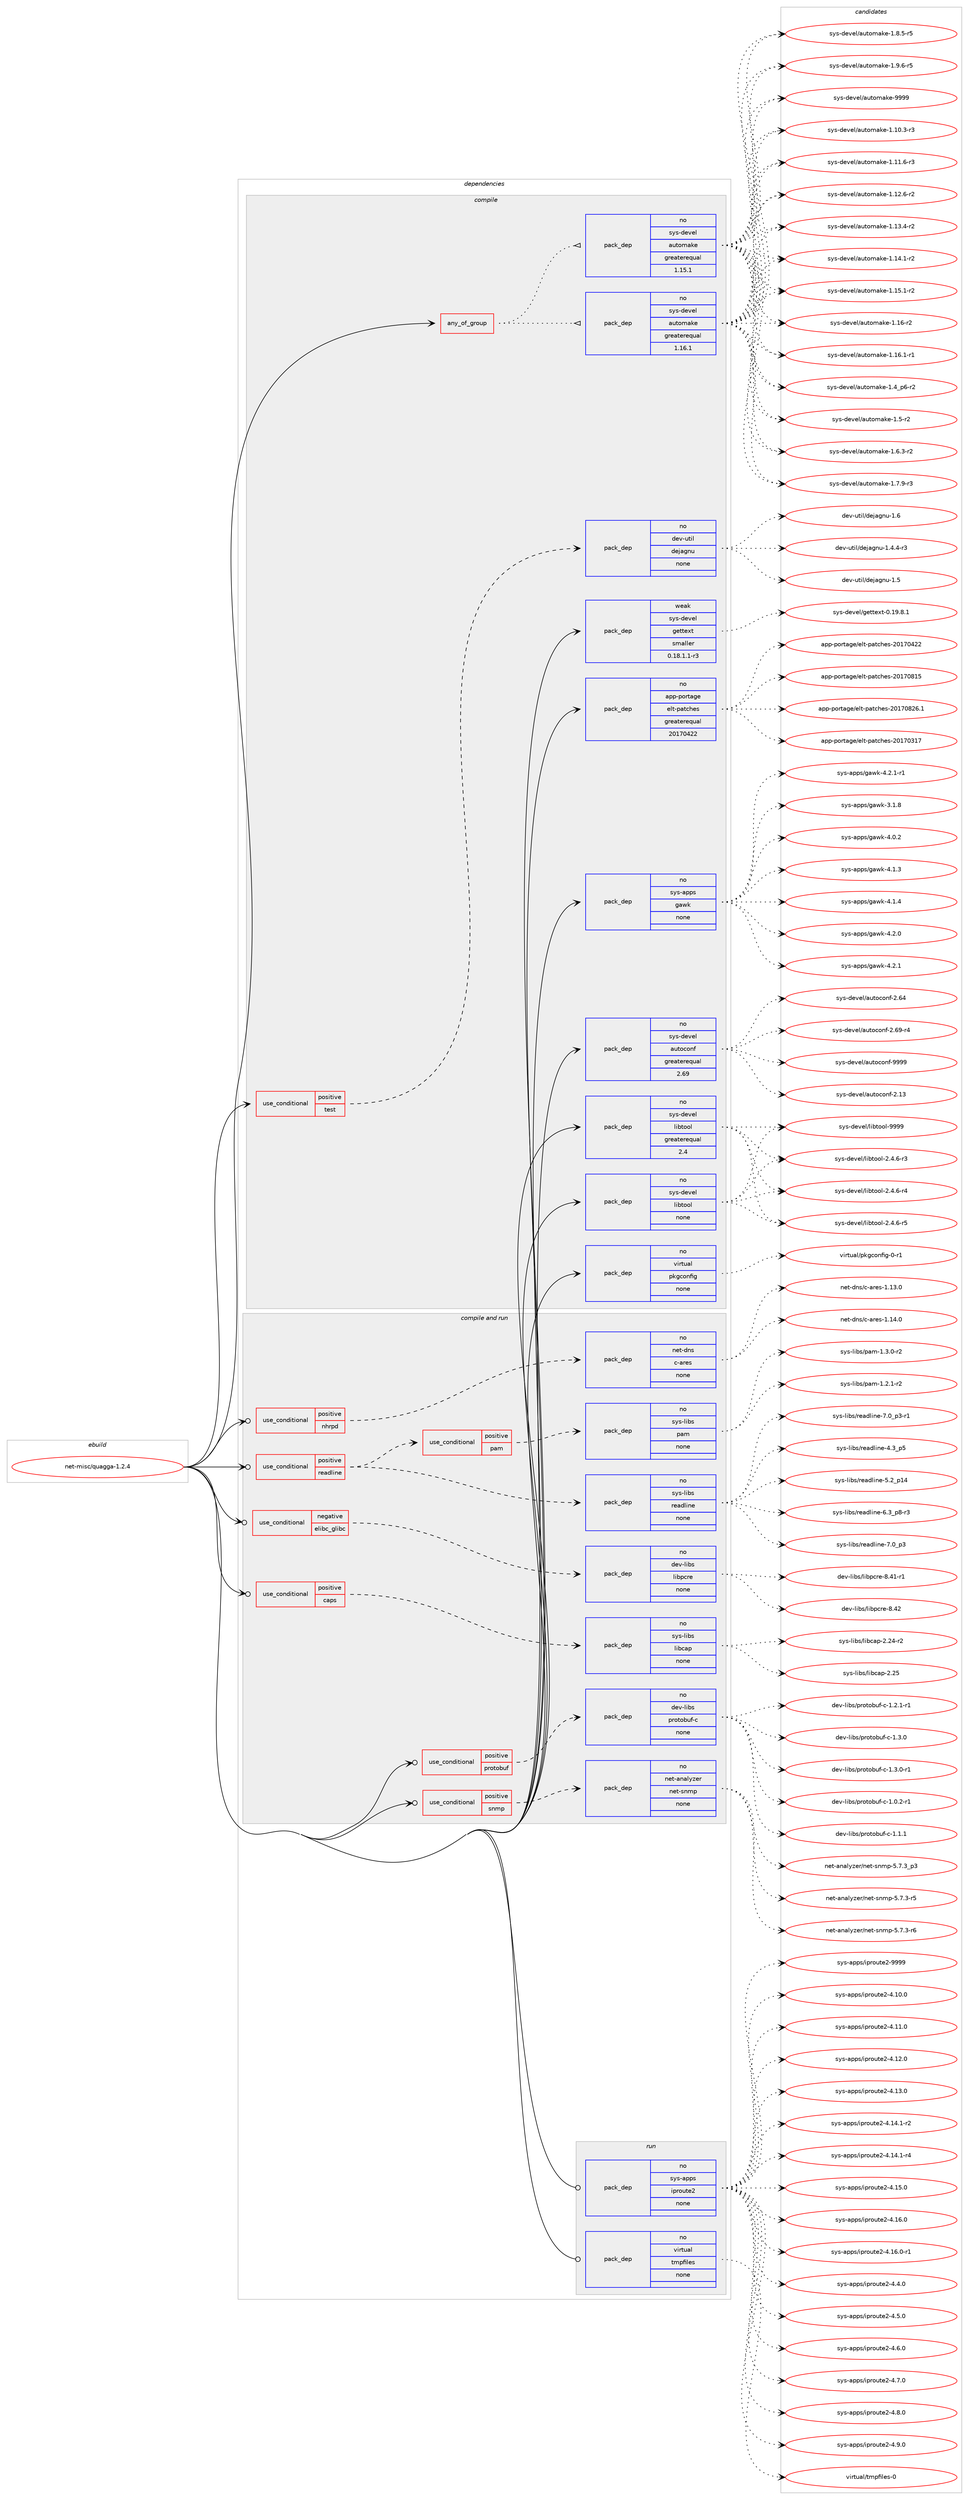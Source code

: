 digraph prolog {

# *************
# Graph options
# *************

newrank=true;
concentrate=true;
compound=true;
graph [rankdir=LR,fontname=Helvetica,fontsize=10,ranksep=1.5];#, ranksep=2.5, nodesep=0.2];
edge  [arrowhead=vee];
node  [fontname=Helvetica,fontsize=10];

# **********
# The ebuild
# **********

subgraph cluster_leftcol {
color=gray;
rank=same;
label=<<i>ebuild</i>>;
id [label="net-misc/quagga-1.2.4", color=red, width=4, href="../net-misc/quagga-1.2.4.svg"];
}

# ****************
# The dependencies
# ****************

subgraph cluster_midcol {
color=gray;
label=<<i>dependencies</i>>;
subgraph cluster_compile {
fillcolor="#eeeeee";
style=filled;
label=<<i>compile</i>>;
subgraph any35 {
dependency2312 [label=<<TABLE BORDER="0" CELLBORDER="1" CELLSPACING="0" CELLPADDING="4"><TR><TD CELLPADDING="10">any_of_group</TD></TR></TABLE>>, shape=none, color=red];subgraph pack1531 {
dependency2313 [label=<<TABLE BORDER="0" CELLBORDER="1" CELLSPACING="0" CELLPADDING="4" WIDTH="220"><TR><TD ROWSPAN="6" CELLPADDING="30">pack_dep</TD></TR><TR><TD WIDTH="110">no</TD></TR><TR><TD>sys-devel</TD></TR><TR><TD>automake</TD></TR><TR><TD>greaterequal</TD></TR><TR><TD>1.16.1</TD></TR></TABLE>>, shape=none, color=blue];
}
dependency2312:e -> dependency2313:w [weight=20,style="dotted",arrowhead="oinv"];
subgraph pack1532 {
dependency2314 [label=<<TABLE BORDER="0" CELLBORDER="1" CELLSPACING="0" CELLPADDING="4" WIDTH="220"><TR><TD ROWSPAN="6" CELLPADDING="30">pack_dep</TD></TR><TR><TD WIDTH="110">no</TD></TR><TR><TD>sys-devel</TD></TR><TR><TD>automake</TD></TR><TR><TD>greaterequal</TD></TR><TR><TD>1.15.1</TD></TR></TABLE>>, shape=none, color=blue];
}
dependency2312:e -> dependency2314:w [weight=20,style="dotted",arrowhead="oinv"];
}
id:e -> dependency2312:w [weight=20,style="solid",arrowhead="vee"];
subgraph cond748 {
dependency2315 [label=<<TABLE BORDER="0" CELLBORDER="1" CELLSPACING="0" CELLPADDING="4"><TR><TD ROWSPAN="3" CELLPADDING="10">use_conditional</TD></TR><TR><TD>positive</TD></TR><TR><TD>test</TD></TR></TABLE>>, shape=none, color=red];
subgraph pack1533 {
dependency2316 [label=<<TABLE BORDER="0" CELLBORDER="1" CELLSPACING="0" CELLPADDING="4" WIDTH="220"><TR><TD ROWSPAN="6" CELLPADDING="30">pack_dep</TD></TR><TR><TD WIDTH="110">no</TD></TR><TR><TD>dev-util</TD></TR><TR><TD>dejagnu</TD></TR><TR><TD>none</TD></TR><TR><TD></TD></TR></TABLE>>, shape=none, color=blue];
}
dependency2315:e -> dependency2316:w [weight=20,style="dashed",arrowhead="vee"];
}
id:e -> dependency2315:w [weight=20,style="solid",arrowhead="vee"];
subgraph pack1534 {
dependency2317 [label=<<TABLE BORDER="0" CELLBORDER="1" CELLSPACING="0" CELLPADDING="4" WIDTH="220"><TR><TD ROWSPAN="6" CELLPADDING="30">pack_dep</TD></TR><TR><TD WIDTH="110">no</TD></TR><TR><TD>app-portage</TD></TR><TR><TD>elt-patches</TD></TR><TR><TD>greaterequal</TD></TR><TR><TD>20170422</TD></TR></TABLE>>, shape=none, color=blue];
}
id:e -> dependency2317:w [weight=20,style="solid",arrowhead="vee"];
subgraph pack1535 {
dependency2318 [label=<<TABLE BORDER="0" CELLBORDER="1" CELLSPACING="0" CELLPADDING="4" WIDTH="220"><TR><TD ROWSPAN="6" CELLPADDING="30">pack_dep</TD></TR><TR><TD WIDTH="110">no</TD></TR><TR><TD>sys-apps</TD></TR><TR><TD>gawk</TD></TR><TR><TD>none</TD></TR><TR><TD></TD></TR></TABLE>>, shape=none, color=blue];
}
id:e -> dependency2318:w [weight=20,style="solid",arrowhead="vee"];
subgraph pack1536 {
dependency2319 [label=<<TABLE BORDER="0" CELLBORDER="1" CELLSPACING="0" CELLPADDING="4" WIDTH="220"><TR><TD ROWSPAN="6" CELLPADDING="30">pack_dep</TD></TR><TR><TD WIDTH="110">no</TD></TR><TR><TD>sys-devel</TD></TR><TR><TD>autoconf</TD></TR><TR><TD>greaterequal</TD></TR><TR><TD>2.69</TD></TR></TABLE>>, shape=none, color=blue];
}
id:e -> dependency2319:w [weight=20,style="solid",arrowhead="vee"];
subgraph pack1537 {
dependency2320 [label=<<TABLE BORDER="0" CELLBORDER="1" CELLSPACING="0" CELLPADDING="4" WIDTH="220"><TR><TD ROWSPAN="6" CELLPADDING="30">pack_dep</TD></TR><TR><TD WIDTH="110">no</TD></TR><TR><TD>sys-devel</TD></TR><TR><TD>libtool</TD></TR><TR><TD>greaterequal</TD></TR><TR><TD>2.4</TD></TR></TABLE>>, shape=none, color=blue];
}
id:e -> dependency2320:w [weight=20,style="solid",arrowhead="vee"];
subgraph pack1538 {
dependency2321 [label=<<TABLE BORDER="0" CELLBORDER="1" CELLSPACING="0" CELLPADDING="4" WIDTH="220"><TR><TD ROWSPAN="6" CELLPADDING="30">pack_dep</TD></TR><TR><TD WIDTH="110">no</TD></TR><TR><TD>sys-devel</TD></TR><TR><TD>libtool</TD></TR><TR><TD>none</TD></TR><TR><TD></TD></TR></TABLE>>, shape=none, color=blue];
}
id:e -> dependency2321:w [weight=20,style="solid",arrowhead="vee"];
subgraph pack1539 {
dependency2322 [label=<<TABLE BORDER="0" CELLBORDER="1" CELLSPACING="0" CELLPADDING="4" WIDTH="220"><TR><TD ROWSPAN="6" CELLPADDING="30">pack_dep</TD></TR><TR><TD WIDTH="110">no</TD></TR><TR><TD>virtual</TD></TR><TR><TD>pkgconfig</TD></TR><TR><TD>none</TD></TR><TR><TD></TD></TR></TABLE>>, shape=none, color=blue];
}
id:e -> dependency2322:w [weight=20,style="solid",arrowhead="vee"];
subgraph pack1540 {
dependency2323 [label=<<TABLE BORDER="0" CELLBORDER="1" CELLSPACING="0" CELLPADDING="4" WIDTH="220"><TR><TD ROWSPAN="6" CELLPADDING="30">pack_dep</TD></TR><TR><TD WIDTH="110">weak</TD></TR><TR><TD>sys-devel</TD></TR><TR><TD>gettext</TD></TR><TR><TD>smaller</TD></TR><TR><TD>0.18.1.1-r3</TD></TR></TABLE>>, shape=none, color=blue];
}
id:e -> dependency2323:w [weight=20,style="solid",arrowhead="vee"];
}
subgraph cluster_compileandrun {
fillcolor="#eeeeee";
style=filled;
label=<<i>compile and run</i>>;
subgraph cond749 {
dependency2324 [label=<<TABLE BORDER="0" CELLBORDER="1" CELLSPACING="0" CELLPADDING="4"><TR><TD ROWSPAN="3" CELLPADDING="10">use_conditional</TD></TR><TR><TD>negative</TD></TR><TR><TD>elibc_glibc</TD></TR></TABLE>>, shape=none, color=red];
subgraph pack1541 {
dependency2325 [label=<<TABLE BORDER="0" CELLBORDER="1" CELLSPACING="0" CELLPADDING="4" WIDTH="220"><TR><TD ROWSPAN="6" CELLPADDING="30">pack_dep</TD></TR><TR><TD WIDTH="110">no</TD></TR><TR><TD>dev-libs</TD></TR><TR><TD>libpcre</TD></TR><TR><TD>none</TD></TR><TR><TD></TD></TR></TABLE>>, shape=none, color=blue];
}
dependency2324:e -> dependency2325:w [weight=20,style="dashed",arrowhead="vee"];
}
id:e -> dependency2324:w [weight=20,style="solid",arrowhead="odotvee"];
subgraph cond750 {
dependency2326 [label=<<TABLE BORDER="0" CELLBORDER="1" CELLSPACING="0" CELLPADDING="4"><TR><TD ROWSPAN="3" CELLPADDING="10">use_conditional</TD></TR><TR><TD>positive</TD></TR><TR><TD>caps</TD></TR></TABLE>>, shape=none, color=red];
subgraph pack1542 {
dependency2327 [label=<<TABLE BORDER="0" CELLBORDER="1" CELLSPACING="0" CELLPADDING="4" WIDTH="220"><TR><TD ROWSPAN="6" CELLPADDING="30">pack_dep</TD></TR><TR><TD WIDTH="110">no</TD></TR><TR><TD>sys-libs</TD></TR><TR><TD>libcap</TD></TR><TR><TD>none</TD></TR><TR><TD></TD></TR></TABLE>>, shape=none, color=blue];
}
dependency2326:e -> dependency2327:w [weight=20,style="dashed",arrowhead="vee"];
}
id:e -> dependency2326:w [weight=20,style="solid",arrowhead="odotvee"];
subgraph cond751 {
dependency2328 [label=<<TABLE BORDER="0" CELLBORDER="1" CELLSPACING="0" CELLPADDING="4"><TR><TD ROWSPAN="3" CELLPADDING="10">use_conditional</TD></TR><TR><TD>positive</TD></TR><TR><TD>nhrpd</TD></TR></TABLE>>, shape=none, color=red];
subgraph pack1543 {
dependency2329 [label=<<TABLE BORDER="0" CELLBORDER="1" CELLSPACING="0" CELLPADDING="4" WIDTH="220"><TR><TD ROWSPAN="6" CELLPADDING="30">pack_dep</TD></TR><TR><TD WIDTH="110">no</TD></TR><TR><TD>net-dns</TD></TR><TR><TD>c-ares</TD></TR><TR><TD>none</TD></TR><TR><TD></TD></TR></TABLE>>, shape=none, color=blue];
}
dependency2328:e -> dependency2329:w [weight=20,style="dashed",arrowhead="vee"];
}
id:e -> dependency2328:w [weight=20,style="solid",arrowhead="odotvee"];
subgraph cond752 {
dependency2330 [label=<<TABLE BORDER="0" CELLBORDER="1" CELLSPACING="0" CELLPADDING="4"><TR><TD ROWSPAN="3" CELLPADDING="10">use_conditional</TD></TR><TR><TD>positive</TD></TR><TR><TD>protobuf</TD></TR></TABLE>>, shape=none, color=red];
subgraph pack1544 {
dependency2331 [label=<<TABLE BORDER="0" CELLBORDER="1" CELLSPACING="0" CELLPADDING="4" WIDTH="220"><TR><TD ROWSPAN="6" CELLPADDING="30">pack_dep</TD></TR><TR><TD WIDTH="110">no</TD></TR><TR><TD>dev-libs</TD></TR><TR><TD>protobuf-c</TD></TR><TR><TD>none</TD></TR><TR><TD></TD></TR></TABLE>>, shape=none, color=blue];
}
dependency2330:e -> dependency2331:w [weight=20,style="dashed",arrowhead="vee"];
}
id:e -> dependency2330:w [weight=20,style="solid",arrowhead="odotvee"];
subgraph cond753 {
dependency2332 [label=<<TABLE BORDER="0" CELLBORDER="1" CELLSPACING="0" CELLPADDING="4"><TR><TD ROWSPAN="3" CELLPADDING="10">use_conditional</TD></TR><TR><TD>positive</TD></TR><TR><TD>readline</TD></TR></TABLE>>, shape=none, color=red];
subgraph pack1545 {
dependency2333 [label=<<TABLE BORDER="0" CELLBORDER="1" CELLSPACING="0" CELLPADDING="4" WIDTH="220"><TR><TD ROWSPAN="6" CELLPADDING="30">pack_dep</TD></TR><TR><TD WIDTH="110">no</TD></TR><TR><TD>sys-libs</TD></TR><TR><TD>readline</TD></TR><TR><TD>none</TD></TR><TR><TD></TD></TR></TABLE>>, shape=none, color=blue];
}
dependency2332:e -> dependency2333:w [weight=20,style="dashed",arrowhead="vee"];
subgraph cond754 {
dependency2334 [label=<<TABLE BORDER="0" CELLBORDER="1" CELLSPACING="0" CELLPADDING="4"><TR><TD ROWSPAN="3" CELLPADDING="10">use_conditional</TD></TR><TR><TD>positive</TD></TR><TR><TD>pam</TD></TR></TABLE>>, shape=none, color=red];
subgraph pack1546 {
dependency2335 [label=<<TABLE BORDER="0" CELLBORDER="1" CELLSPACING="0" CELLPADDING="4" WIDTH="220"><TR><TD ROWSPAN="6" CELLPADDING="30">pack_dep</TD></TR><TR><TD WIDTH="110">no</TD></TR><TR><TD>sys-libs</TD></TR><TR><TD>pam</TD></TR><TR><TD>none</TD></TR><TR><TD></TD></TR></TABLE>>, shape=none, color=blue];
}
dependency2334:e -> dependency2335:w [weight=20,style="dashed",arrowhead="vee"];
}
dependency2332:e -> dependency2334:w [weight=20,style="dashed",arrowhead="vee"];
}
id:e -> dependency2332:w [weight=20,style="solid",arrowhead="odotvee"];
subgraph cond755 {
dependency2336 [label=<<TABLE BORDER="0" CELLBORDER="1" CELLSPACING="0" CELLPADDING="4"><TR><TD ROWSPAN="3" CELLPADDING="10">use_conditional</TD></TR><TR><TD>positive</TD></TR><TR><TD>snmp</TD></TR></TABLE>>, shape=none, color=red];
subgraph pack1547 {
dependency2337 [label=<<TABLE BORDER="0" CELLBORDER="1" CELLSPACING="0" CELLPADDING="4" WIDTH="220"><TR><TD ROWSPAN="6" CELLPADDING="30">pack_dep</TD></TR><TR><TD WIDTH="110">no</TD></TR><TR><TD>net-analyzer</TD></TR><TR><TD>net-snmp</TD></TR><TR><TD>none</TD></TR><TR><TD></TD></TR></TABLE>>, shape=none, color=blue];
}
dependency2336:e -> dependency2337:w [weight=20,style="dashed",arrowhead="vee"];
}
id:e -> dependency2336:w [weight=20,style="solid",arrowhead="odotvee"];
}
subgraph cluster_run {
fillcolor="#eeeeee";
style=filled;
label=<<i>run</i>>;
subgraph pack1548 {
dependency2338 [label=<<TABLE BORDER="0" CELLBORDER="1" CELLSPACING="0" CELLPADDING="4" WIDTH="220"><TR><TD ROWSPAN="6" CELLPADDING="30">pack_dep</TD></TR><TR><TD WIDTH="110">no</TD></TR><TR><TD>sys-apps</TD></TR><TR><TD>iproute2</TD></TR><TR><TD>none</TD></TR><TR><TD></TD></TR></TABLE>>, shape=none, color=blue];
}
id:e -> dependency2338:w [weight=20,style="solid",arrowhead="odot"];
subgraph pack1549 {
dependency2339 [label=<<TABLE BORDER="0" CELLBORDER="1" CELLSPACING="0" CELLPADDING="4" WIDTH="220"><TR><TD ROWSPAN="6" CELLPADDING="30">pack_dep</TD></TR><TR><TD WIDTH="110">no</TD></TR><TR><TD>virtual</TD></TR><TR><TD>tmpfiles</TD></TR><TR><TD>none</TD></TR><TR><TD></TD></TR></TABLE>>, shape=none, color=blue];
}
id:e -> dependency2339:w [weight=20,style="solid",arrowhead="odot"];
}
}

# **************
# The candidates
# **************

subgraph cluster_choices {
rank=same;
color=gray;
label=<<i>candidates</i>>;

subgraph choice1531 {
color=black;
nodesep=1;
choice11512111545100101118101108479711711611110997107101454946494846514511451 [label="sys-devel/automake-1.10.3-r3", color=red, width=4,href="../sys-devel/automake-1.10.3-r3.svg"];
choice11512111545100101118101108479711711611110997107101454946494946544511451 [label="sys-devel/automake-1.11.6-r3", color=red, width=4,href="../sys-devel/automake-1.11.6-r3.svg"];
choice11512111545100101118101108479711711611110997107101454946495046544511450 [label="sys-devel/automake-1.12.6-r2", color=red, width=4,href="../sys-devel/automake-1.12.6-r2.svg"];
choice11512111545100101118101108479711711611110997107101454946495146524511450 [label="sys-devel/automake-1.13.4-r2", color=red, width=4,href="../sys-devel/automake-1.13.4-r2.svg"];
choice11512111545100101118101108479711711611110997107101454946495246494511450 [label="sys-devel/automake-1.14.1-r2", color=red, width=4,href="../sys-devel/automake-1.14.1-r2.svg"];
choice11512111545100101118101108479711711611110997107101454946495346494511450 [label="sys-devel/automake-1.15.1-r2", color=red, width=4,href="../sys-devel/automake-1.15.1-r2.svg"];
choice1151211154510010111810110847971171161111099710710145494649544511450 [label="sys-devel/automake-1.16-r2", color=red, width=4,href="../sys-devel/automake-1.16-r2.svg"];
choice11512111545100101118101108479711711611110997107101454946495446494511449 [label="sys-devel/automake-1.16.1-r1", color=red, width=4,href="../sys-devel/automake-1.16.1-r1.svg"];
choice115121115451001011181011084797117116111109971071014549465295112544511450 [label="sys-devel/automake-1.4_p6-r2", color=red, width=4,href="../sys-devel/automake-1.4_p6-r2.svg"];
choice11512111545100101118101108479711711611110997107101454946534511450 [label="sys-devel/automake-1.5-r2", color=red, width=4,href="../sys-devel/automake-1.5-r2.svg"];
choice115121115451001011181011084797117116111109971071014549465446514511450 [label="sys-devel/automake-1.6.3-r2", color=red, width=4,href="../sys-devel/automake-1.6.3-r2.svg"];
choice115121115451001011181011084797117116111109971071014549465546574511451 [label="sys-devel/automake-1.7.9-r3", color=red, width=4,href="../sys-devel/automake-1.7.9-r3.svg"];
choice115121115451001011181011084797117116111109971071014549465646534511453 [label="sys-devel/automake-1.8.5-r5", color=red, width=4,href="../sys-devel/automake-1.8.5-r5.svg"];
choice115121115451001011181011084797117116111109971071014549465746544511453 [label="sys-devel/automake-1.9.6-r5", color=red, width=4,href="../sys-devel/automake-1.9.6-r5.svg"];
choice115121115451001011181011084797117116111109971071014557575757 [label="sys-devel/automake-9999", color=red, width=4,href="../sys-devel/automake-9999.svg"];
dependency2313:e -> choice11512111545100101118101108479711711611110997107101454946494846514511451:w [style=dotted,weight="100"];
dependency2313:e -> choice11512111545100101118101108479711711611110997107101454946494946544511451:w [style=dotted,weight="100"];
dependency2313:e -> choice11512111545100101118101108479711711611110997107101454946495046544511450:w [style=dotted,weight="100"];
dependency2313:e -> choice11512111545100101118101108479711711611110997107101454946495146524511450:w [style=dotted,weight="100"];
dependency2313:e -> choice11512111545100101118101108479711711611110997107101454946495246494511450:w [style=dotted,weight="100"];
dependency2313:e -> choice11512111545100101118101108479711711611110997107101454946495346494511450:w [style=dotted,weight="100"];
dependency2313:e -> choice1151211154510010111810110847971171161111099710710145494649544511450:w [style=dotted,weight="100"];
dependency2313:e -> choice11512111545100101118101108479711711611110997107101454946495446494511449:w [style=dotted,weight="100"];
dependency2313:e -> choice115121115451001011181011084797117116111109971071014549465295112544511450:w [style=dotted,weight="100"];
dependency2313:e -> choice11512111545100101118101108479711711611110997107101454946534511450:w [style=dotted,weight="100"];
dependency2313:e -> choice115121115451001011181011084797117116111109971071014549465446514511450:w [style=dotted,weight="100"];
dependency2313:e -> choice115121115451001011181011084797117116111109971071014549465546574511451:w [style=dotted,weight="100"];
dependency2313:e -> choice115121115451001011181011084797117116111109971071014549465646534511453:w [style=dotted,weight="100"];
dependency2313:e -> choice115121115451001011181011084797117116111109971071014549465746544511453:w [style=dotted,weight="100"];
dependency2313:e -> choice115121115451001011181011084797117116111109971071014557575757:w [style=dotted,weight="100"];
}
subgraph choice1532 {
color=black;
nodesep=1;
choice11512111545100101118101108479711711611110997107101454946494846514511451 [label="sys-devel/automake-1.10.3-r3", color=red, width=4,href="../sys-devel/automake-1.10.3-r3.svg"];
choice11512111545100101118101108479711711611110997107101454946494946544511451 [label="sys-devel/automake-1.11.6-r3", color=red, width=4,href="../sys-devel/automake-1.11.6-r3.svg"];
choice11512111545100101118101108479711711611110997107101454946495046544511450 [label="sys-devel/automake-1.12.6-r2", color=red, width=4,href="../sys-devel/automake-1.12.6-r2.svg"];
choice11512111545100101118101108479711711611110997107101454946495146524511450 [label="sys-devel/automake-1.13.4-r2", color=red, width=4,href="../sys-devel/automake-1.13.4-r2.svg"];
choice11512111545100101118101108479711711611110997107101454946495246494511450 [label="sys-devel/automake-1.14.1-r2", color=red, width=4,href="../sys-devel/automake-1.14.1-r2.svg"];
choice11512111545100101118101108479711711611110997107101454946495346494511450 [label="sys-devel/automake-1.15.1-r2", color=red, width=4,href="../sys-devel/automake-1.15.1-r2.svg"];
choice1151211154510010111810110847971171161111099710710145494649544511450 [label="sys-devel/automake-1.16-r2", color=red, width=4,href="../sys-devel/automake-1.16-r2.svg"];
choice11512111545100101118101108479711711611110997107101454946495446494511449 [label="sys-devel/automake-1.16.1-r1", color=red, width=4,href="../sys-devel/automake-1.16.1-r1.svg"];
choice115121115451001011181011084797117116111109971071014549465295112544511450 [label="sys-devel/automake-1.4_p6-r2", color=red, width=4,href="../sys-devel/automake-1.4_p6-r2.svg"];
choice11512111545100101118101108479711711611110997107101454946534511450 [label="sys-devel/automake-1.5-r2", color=red, width=4,href="../sys-devel/automake-1.5-r2.svg"];
choice115121115451001011181011084797117116111109971071014549465446514511450 [label="sys-devel/automake-1.6.3-r2", color=red, width=4,href="../sys-devel/automake-1.6.3-r2.svg"];
choice115121115451001011181011084797117116111109971071014549465546574511451 [label="sys-devel/automake-1.7.9-r3", color=red, width=4,href="../sys-devel/automake-1.7.9-r3.svg"];
choice115121115451001011181011084797117116111109971071014549465646534511453 [label="sys-devel/automake-1.8.5-r5", color=red, width=4,href="../sys-devel/automake-1.8.5-r5.svg"];
choice115121115451001011181011084797117116111109971071014549465746544511453 [label="sys-devel/automake-1.9.6-r5", color=red, width=4,href="../sys-devel/automake-1.9.6-r5.svg"];
choice115121115451001011181011084797117116111109971071014557575757 [label="sys-devel/automake-9999", color=red, width=4,href="../sys-devel/automake-9999.svg"];
dependency2314:e -> choice11512111545100101118101108479711711611110997107101454946494846514511451:w [style=dotted,weight="100"];
dependency2314:e -> choice11512111545100101118101108479711711611110997107101454946494946544511451:w [style=dotted,weight="100"];
dependency2314:e -> choice11512111545100101118101108479711711611110997107101454946495046544511450:w [style=dotted,weight="100"];
dependency2314:e -> choice11512111545100101118101108479711711611110997107101454946495146524511450:w [style=dotted,weight="100"];
dependency2314:e -> choice11512111545100101118101108479711711611110997107101454946495246494511450:w [style=dotted,weight="100"];
dependency2314:e -> choice11512111545100101118101108479711711611110997107101454946495346494511450:w [style=dotted,weight="100"];
dependency2314:e -> choice1151211154510010111810110847971171161111099710710145494649544511450:w [style=dotted,weight="100"];
dependency2314:e -> choice11512111545100101118101108479711711611110997107101454946495446494511449:w [style=dotted,weight="100"];
dependency2314:e -> choice115121115451001011181011084797117116111109971071014549465295112544511450:w [style=dotted,weight="100"];
dependency2314:e -> choice11512111545100101118101108479711711611110997107101454946534511450:w [style=dotted,weight="100"];
dependency2314:e -> choice115121115451001011181011084797117116111109971071014549465446514511450:w [style=dotted,weight="100"];
dependency2314:e -> choice115121115451001011181011084797117116111109971071014549465546574511451:w [style=dotted,weight="100"];
dependency2314:e -> choice115121115451001011181011084797117116111109971071014549465646534511453:w [style=dotted,weight="100"];
dependency2314:e -> choice115121115451001011181011084797117116111109971071014549465746544511453:w [style=dotted,weight="100"];
dependency2314:e -> choice115121115451001011181011084797117116111109971071014557575757:w [style=dotted,weight="100"];
}
subgraph choice1533 {
color=black;
nodesep=1;
choice1001011184511711610510847100101106971031101174549465246524511451 [label="dev-util/dejagnu-1.4.4-r3", color=red, width=4,href="../dev-util/dejagnu-1.4.4-r3.svg"];
choice10010111845117116105108471001011069710311011745494653 [label="dev-util/dejagnu-1.5", color=red, width=4,href="../dev-util/dejagnu-1.5.svg"];
choice10010111845117116105108471001011069710311011745494654 [label="dev-util/dejagnu-1.6", color=red, width=4,href="../dev-util/dejagnu-1.6.svg"];
dependency2316:e -> choice1001011184511711610510847100101106971031101174549465246524511451:w [style=dotted,weight="100"];
dependency2316:e -> choice10010111845117116105108471001011069710311011745494653:w [style=dotted,weight="100"];
dependency2316:e -> choice10010111845117116105108471001011069710311011745494654:w [style=dotted,weight="100"];
}
subgraph choice1534 {
color=black;
nodesep=1;
choice97112112451121111141169710310147101108116451129711699104101115455048495548514955 [label="app-portage/elt-patches-20170317", color=red, width=4,href="../app-portage/elt-patches-20170317.svg"];
choice97112112451121111141169710310147101108116451129711699104101115455048495548525050 [label="app-portage/elt-patches-20170422", color=red, width=4,href="../app-portage/elt-patches-20170422.svg"];
choice97112112451121111141169710310147101108116451129711699104101115455048495548564953 [label="app-portage/elt-patches-20170815", color=red, width=4,href="../app-portage/elt-patches-20170815.svg"];
choice971121124511211111411697103101471011081164511297116991041011154550484955485650544649 [label="app-portage/elt-patches-20170826.1", color=red, width=4,href="../app-portage/elt-patches-20170826.1.svg"];
dependency2317:e -> choice97112112451121111141169710310147101108116451129711699104101115455048495548514955:w [style=dotted,weight="100"];
dependency2317:e -> choice97112112451121111141169710310147101108116451129711699104101115455048495548525050:w [style=dotted,weight="100"];
dependency2317:e -> choice97112112451121111141169710310147101108116451129711699104101115455048495548564953:w [style=dotted,weight="100"];
dependency2317:e -> choice971121124511211111411697103101471011081164511297116991041011154550484955485650544649:w [style=dotted,weight="100"];
}
subgraph choice1535 {
color=black;
nodesep=1;
choice11512111545971121121154710397119107455146494656 [label="sys-apps/gawk-3.1.8", color=red, width=4,href="../sys-apps/gawk-3.1.8.svg"];
choice11512111545971121121154710397119107455246484650 [label="sys-apps/gawk-4.0.2", color=red, width=4,href="../sys-apps/gawk-4.0.2.svg"];
choice11512111545971121121154710397119107455246494651 [label="sys-apps/gawk-4.1.3", color=red, width=4,href="../sys-apps/gawk-4.1.3.svg"];
choice11512111545971121121154710397119107455246494652 [label="sys-apps/gawk-4.1.4", color=red, width=4,href="../sys-apps/gawk-4.1.4.svg"];
choice11512111545971121121154710397119107455246504648 [label="sys-apps/gawk-4.2.0", color=red, width=4,href="../sys-apps/gawk-4.2.0.svg"];
choice11512111545971121121154710397119107455246504649 [label="sys-apps/gawk-4.2.1", color=red, width=4,href="../sys-apps/gawk-4.2.1.svg"];
choice115121115459711211211547103971191074552465046494511449 [label="sys-apps/gawk-4.2.1-r1", color=red, width=4,href="../sys-apps/gawk-4.2.1-r1.svg"];
dependency2318:e -> choice11512111545971121121154710397119107455146494656:w [style=dotted,weight="100"];
dependency2318:e -> choice11512111545971121121154710397119107455246484650:w [style=dotted,weight="100"];
dependency2318:e -> choice11512111545971121121154710397119107455246494651:w [style=dotted,weight="100"];
dependency2318:e -> choice11512111545971121121154710397119107455246494652:w [style=dotted,weight="100"];
dependency2318:e -> choice11512111545971121121154710397119107455246504648:w [style=dotted,weight="100"];
dependency2318:e -> choice11512111545971121121154710397119107455246504649:w [style=dotted,weight="100"];
dependency2318:e -> choice115121115459711211211547103971191074552465046494511449:w [style=dotted,weight="100"];
}
subgraph choice1536 {
color=black;
nodesep=1;
choice115121115451001011181011084797117116111991111101024550464951 [label="sys-devel/autoconf-2.13", color=red, width=4,href="../sys-devel/autoconf-2.13.svg"];
choice115121115451001011181011084797117116111991111101024550465452 [label="sys-devel/autoconf-2.64", color=red, width=4,href="../sys-devel/autoconf-2.64.svg"];
choice1151211154510010111810110847971171161119911111010245504654574511452 [label="sys-devel/autoconf-2.69-r4", color=red, width=4,href="../sys-devel/autoconf-2.69-r4.svg"];
choice115121115451001011181011084797117116111991111101024557575757 [label="sys-devel/autoconf-9999", color=red, width=4,href="../sys-devel/autoconf-9999.svg"];
dependency2319:e -> choice115121115451001011181011084797117116111991111101024550464951:w [style=dotted,weight="100"];
dependency2319:e -> choice115121115451001011181011084797117116111991111101024550465452:w [style=dotted,weight="100"];
dependency2319:e -> choice1151211154510010111810110847971171161119911111010245504654574511452:w [style=dotted,weight="100"];
dependency2319:e -> choice115121115451001011181011084797117116111991111101024557575757:w [style=dotted,weight="100"];
}
subgraph choice1537 {
color=black;
nodesep=1;
choice1151211154510010111810110847108105981161111111084550465246544511451 [label="sys-devel/libtool-2.4.6-r3", color=red, width=4,href="../sys-devel/libtool-2.4.6-r3.svg"];
choice1151211154510010111810110847108105981161111111084550465246544511452 [label="sys-devel/libtool-2.4.6-r4", color=red, width=4,href="../sys-devel/libtool-2.4.6-r4.svg"];
choice1151211154510010111810110847108105981161111111084550465246544511453 [label="sys-devel/libtool-2.4.6-r5", color=red, width=4,href="../sys-devel/libtool-2.4.6-r5.svg"];
choice1151211154510010111810110847108105981161111111084557575757 [label="sys-devel/libtool-9999", color=red, width=4,href="../sys-devel/libtool-9999.svg"];
dependency2320:e -> choice1151211154510010111810110847108105981161111111084550465246544511451:w [style=dotted,weight="100"];
dependency2320:e -> choice1151211154510010111810110847108105981161111111084550465246544511452:w [style=dotted,weight="100"];
dependency2320:e -> choice1151211154510010111810110847108105981161111111084550465246544511453:w [style=dotted,weight="100"];
dependency2320:e -> choice1151211154510010111810110847108105981161111111084557575757:w [style=dotted,weight="100"];
}
subgraph choice1538 {
color=black;
nodesep=1;
choice1151211154510010111810110847108105981161111111084550465246544511451 [label="sys-devel/libtool-2.4.6-r3", color=red, width=4,href="../sys-devel/libtool-2.4.6-r3.svg"];
choice1151211154510010111810110847108105981161111111084550465246544511452 [label="sys-devel/libtool-2.4.6-r4", color=red, width=4,href="../sys-devel/libtool-2.4.6-r4.svg"];
choice1151211154510010111810110847108105981161111111084550465246544511453 [label="sys-devel/libtool-2.4.6-r5", color=red, width=4,href="../sys-devel/libtool-2.4.6-r5.svg"];
choice1151211154510010111810110847108105981161111111084557575757 [label="sys-devel/libtool-9999", color=red, width=4,href="../sys-devel/libtool-9999.svg"];
dependency2321:e -> choice1151211154510010111810110847108105981161111111084550465246544511451:w [style=dotted,weight="100"];
dependency2321:e -> choice1151211154510010111810110847108105981161111111084550465246544511452:w [style=dotted,weight="100"];
dependency2321:e -> choice1151211154510010111810110847108105981161111111084550465246544511453:w [style=dotted,weight="100"];
dependency2321:e -> choice1151211154510010111810110847108105981161111111084557575757:w [style=dotted,weight="100"];
}
subgraph choice1539 {
color=black;
nodesep=1;
choice11810511411611797108471121071039911111010210510345484511449 [label="virtual/pkgconfig-0-r1", color=red, width=4,href="../virtual/pkgconfig-0-r1.svg"];
dependency2322:e -> choice11810511411611797108471121071039911111010210510345484511449:w [style=dotted,weight="100"];
}
subgraph choice1540 {
color=black;
nodesep=1;
choice1151211154510010111810110847103101116116101120116454846495746564649 [label="sys-devel/gettext-0.19.8.1", color=red, width=4,href="../sys-devel/gettext-0.19.8.1.svg"];
dependency2323:e -> choice1151211154510010111810110847103101116116101120116454846495746564649:w [style=dotted,weight="100"];
}
subgraph choice1541 {
color=black;
nodesep=1;
choice100101118451081059811547108105981129911410145564652494511449 [label="dev-libs/libpcre-8.41-r1", color=red, width=4,href="../dev-libs/libpcre-8.41-r1.svg"];
choice10010111845108105981154710810598112991141014556465250 [label="dev-libs/libpcre-8.42", color=red, width=4,href="../dev-libs/libpcre-8.42.svg"];
dependency2325:e -> choice100101118451081059811547108105981129911410145564652494511449:w [style=dotted,weight="100"];
dependency2325:e -> choice10010111845108105981154710810598112991141014556465250:w [style=dotted,weight="100"];
}
subgraph choice1542 {
color=black;
nodesep=1;
choice11512111545108105981154710810598999711245504650524511450 [label="sys-libs/libcap-2.24-r2", color=red, width=4,href="../sys-libs/libcap-2.24-r2.svg"];
choice1151211154510810598115471081059899971124550465053 [label="sys-libs/libcap-2.25", color=red, width=4,href="../sys-libs/libcap-2.25.svg"];
dependency2327:e -> choice11512111545108105981154710810598999711245504650524511450:w [style=dotted,weight="100"];
dependency2327:e -> choice1151211154510810598115471081059899971124550465053:w [style=dotted,weight="100"];
}
subgraph choice1543 {
color=black;
nodesep=1;
choice110101116451001101154799459711410111545494649514648 [label="net-dns/c-ares-1.13.0", color=red, width=4,href="../net-dns/c-ares-1.13.0.svg"];
choice110101116451001101154799459711410111545494649524648 [label="net-dns/c-ares-1.14.0", color=red, width=4,href="../net-dns/c-ares-1.14.0.svg"];
dependency2329:e -> choice110101116451001101154799459711410111545494649514648:w [style=dotted,weight="100"];
dependency2329:e -> choice110101116451001101154799459711410111545494649524648:w [style=dotted,weight="100"];
}
subgraph choice1544 {
color=black;
nodesep=1;
choice1001011184510810598115471121141111161119811710245994549464846504511449 [label="dev-libs/protobuf-c-1.0.2-r1", color=red, width=4,href="../dev-libs/protobuf-c-1.0.2-r1.svg"];
choice100101118451081059811547112114111116111981171024599454946494649 [label="dev-libs/protobuf-c-1.1.1", color=red, width=4,href="../dev-libs/protobuf-c-1.1.1.svg"];
choice1001011184510810598115471121141111161119811710245994549465046494511449 [label="dev-libs/protobuf-c-1.2.1-r1", color=red, width=4,href="../dev-libs/protobuf-c-1.2.1-r1.svg"];
choice100101118451081059811547112114111116111981171024599454946514648 [label="dev-libs/protobuf-c-1.3.0", color=red, width=4,href="../dev-libs/protobuf-c-1.3.0.svg"];
choice1001011184510810598115471121141111161119811710245994549465146484511449 [label="dev-libs/protobuf-c-1.3.0-r1", color=red, width=4,href="../dev-libs/protobuf-c-1.3.0-r1.svg"];
dependency2331:e -> choice1001011184510810598115471121141111161119811710245994549464846504511449:w [style=dotted,weight="100"];
dependency2331:e -> choice100101118451081059811547112114111116111981171024599454946494649:w [style=dotted,weight="100"];
dependency2331:e -> choice1001011184510810598115471121141111161119811710245994549465046494511449:w [style=dotted,weight="100"];
dependency2331:e -> choice100101118451081059811547112114111116111981171024599454946514648:w [style=dotted,weight="100"];
dependency2331:e -> choice1001011184510810598115471121141111161119811710245994549465146484511449:w [style=dotted,weight="100"];
}
subgraph choice1545 {
color=black;
nodesep=1;
choice11512111545108105981154711410197100108105110101455246519511253 [label="sys-libs/readline-4.3_p5", color=red, width=4,href="../sys-libs/readline-4.3_p5.svg"];
choice1151211154510810598115471141019710010810511010145534650951124952 [label="sys-libs/readline-5.2_p14", color=red, width=4,href="../sys-libs/readline-5.2_p14.svg"];
choice115121115451081059811547114101971001081051101014554465195112564511451 [label="sys-libs/readline-6.3_p8-r3", color=red, width=4,href="../sys-libs/readline-6.3_p8-r3.svg"];
choice11512111545108105981154711410197100108105110101455546489511251 [label="sys-libs/readline-7.0_p3", color=red, width=4,href="../sys-libs/readline-7.0_p3.svg"];
choice115121115451081059811547114101971001081051101014555464895112514511449 [label="sys-libs/readline-7.0_p3-r1", color=red, width=4,href="../sys-libs/readline-7.0_p3-r1.svg"];
dependency2333:e -> choice11512111545108105981154711410197100108105110101455246519511253:w [style=dotted,weight="100"];
dependency2333:e -> choice1151211154510810598115471141019710010810511010145534650951124952:w [style=dotted,weight="100"];
dependency2333:e -> choice115121115451081059811547114101971001081051101014554465195112564511451:w [style=dotted,weight="100"];
dependency2333:e -> choice11512111545108105981154711410197100108105110101455546489511251:w [style=dotted,weight="100"];
dependency2333:e -> choice115121115451081059811547114101971001081051101014555464895112514511449:w [style=dotted,weight="100"];
}
subgraph choice1546 {
color=black;
nodesep=1;
choice115121115451081059811547112971094549465046494511450 [label="sys-libs/pam-1.2.1-r2", color=red, width=4,href="../sys-libs/pam-1.2.1-r2.svg"];
choice115121115451081059811547112971094549465146484511450 [label="sys-libs/pam-1.3.0-r2", color=red, width=4,href="../sys-libs/pam-1.3.0-r2.svg"];
dependency2335:e -> choice115121115451081059811547112971094549465046494511450:w [style=dotted,weight="100"];
dependency2335:e -> choice115121115451081059811547112971094549465146484511450:w [style=dotted,weight="100"];
}
subgraph choice1547 {
color=black;
nodesep=1;
choice11010111645971109710812112210111447110101116451151101091124553465546514511453 [label="net-analyzer/net-snmp-5.7.3-r5", color=red, width=4,href="../net-analyzer/net-snmp-5.7.3-r5.svg"];
choice11010111645971109710812112210111447110101116451151101091124553465546514511454 [label="net-analyzer/net-snmp-5.7.3-r6", color=red, width=4,href="../net-analyzer/net-snmp-5.7.3-r6.svg"];
choice11010111645971109710812112210111447110101116451151101091124553465546519511251 [label="net-analyzer/net-snmp-5.7.3_p3", color=red, width=4,href="../net-analyzer/net-snmp-5.7.3_p3.svg"];
dependency2337:e -> choice11010111645971109710812112210111447110101116451151101091124553465546514511453:w [style=dotted,weight="100"];
dependency2337:e -> choice11010111645971109710812112210111447110101116451151101091124553465546514511454:w [style=dotted,weight="100"];
dependency2337:e -> choice11010111645971109710812112210111447110101116451151101091124553465546519511251:w [style=dotted,weight="100"];
}
subgraph choice1548 {
color=black;
nodesep=1;
choice1151211154597112112115471051121141111171161015045524649484648 [label="sys-apps/iproute2-4.10.0", color=red, width=4,href="../sys-apps/iproute2-4.10.0.svg"];
choice1151211154597112112115471051121141111171161015045524649494648 [label="sys-apps/iproute2-4.11.0", color=red, width=4,href="../sys-apps/iproute2-4.11.0.svg"];
choice1151211154597112112115471051121141111171161015045524649504648 [label="sys-apps/iproute2-4.12.0", color=red, width=4,href="../sys-apps/iproute2-4.12.0.svg"];
choice1151211154597112112115471051121141111171161015045524649514648 [label="sys-apps/iproute2-4.13.0", color=red, width=4,href="../sys-apps/iproute2-4.13.0.svg"];
choice11512111545971121121154710511211411111711610150455246495246494511450 [label="sys-apps/iproute2-4.14.1-r2", color=red, width=4,href="../sys-apps/iproute2-4.14.1-r2.svg"];
choice11512111545971121121154710511211411111711610150455246495246494511452 [label="sys-apps/iproute2-4.14.1-r4", color=red, width=4,href="../sys-apps/iproute2-4.14.1-r4.svg"];
choice1151211154597112112115471051121141111171161015045524649534648 [label="sys-apps/iproute2-4.15.0", color=red, width=4,href="../sys-apps/iproute2-4.15.0.svg"];
choice1151211154597112112115471051121141111171161015045524649544648 [label="sys-apps/iproute2-4.16.0", color=red, width=4,href="../sys-apps/iproute2-4.16.0.svg"];
choice11512111545971121121154710511211411111711610150455246495446484511449 [label="sys-apps/iproute2-4.16.0-r1", color=red, width=4,href="../sys-apps/iproute2-4.16.0-r1.svg"];
choice11512111545971121121154710511211411111711610150455246524648 [label="sys-apps/iproute2-4.4.0", color=red, width=4,href="../sys-apps/iproute2-4.4.0.svg"];
choice11512111545971121121154710511211411111711610150455246534648 [label="sys-apps/iproute2-4.5.0", color=red, width=4,href="../sys-apps/iproute2-4.5.0.svg"];
choice11512111545971121121154710511211411111711610150455246544648 [label="sys-apps/iproute2-4.6.0", color=red, width=4,href="../sys-apps/iproute2-4.6.0.svg"];
choice11512111545971121121154710511211411111711610150455246554648 [label="sys-apps/iproute2-4.7.0", color=red, width=4,href="../sys-apps/iproute2-4.7.0.svg"];
choice11512111545971121121154710511211411111711610150455246564648 [label="sys-apps/iproute2-4.8.0", color=red, width=4,href="../sys-apps/iproute2-4.8.0.svg"];
choice11512111545971121121154710511211411111711610150455246574648 [label="sys-apps/iproute2-4.9.0", color=red, width=4,href="../sys-apps/iproute2-4.9.0.svg"];
choice115121115459711211211547105112114111117116101504557575757 [label="sys-apps/iproute2-9999", color=red, width=4,href="../sys-apps/iproute2-9999.svg"];
dependency2338:e -> choice1151211154597112112115471051121141111171161015045524649484648:w [style=dotted,weight="100"];
dependency2338:e -> choice1151211154597112112115471051121141111171161015045524649494648:w [style=dotted,weight="100"];
dependency2338:e -> choice1151211154597112112115471051121141111171161015045524649504648:w [style=dotted,weight="100"];
dependency2338:e -> choice1151211154597112112115471051121141111171161015045524649514648:w [style=dotted,weight="100"];
dependency2338:e -> choice11512111545971121121154710511211411111711610150455246495246494511450:w [style=dotted,weight="100"];
dependency2338:e -> choice11512111545971121121154710511211411111711610150455246495246494511452:w [style=dotted,weight="100"];
dependency2338:e -> choice1151211154597112112115471051121141111171161015045524649534648:w [style=dotted,weight="100"];
dependency2338:e -> choice1151211154597112112115471051121141111171161015045524649544648:w [style=dotted,weight="100"];
dependency2338:e -> choice11512111545971121121154710511211411111711610150455246495446484511449:w [style=dotted,weight="100"];
dependency2338:e -> choice11512111545971121121154710511211411111711610150455246524648:w [style=dotted,weight="100"];
dependency2338:e -> choice11512111545971121121154710511211411111711610150455246534648:w [style=dotted,weight="100"];
dependency2338:e -> choice11512111545971121121154710511211411111711610150455246544648:w [style=dotted,weight="100"];
dependency2338:e -> choice11512111545971121121154710511211411111711610150455246554648:w [style=dotted,weight="100"];
dependency2338:e -> choice11512111545971121121154710511211411111711610150455246564648:w [style=dotted,weight="100"];
dependency2338:e -> choice11512111545971121121154710511211411111711610150455246574648:w [style=dotted,weight="100"];
dependency2338:e -> choice115121115459711211211547105112114111117116101504557575757:w [style=dotted,weight="100"];
}
subgraph choice1549 {
color=black;
nodesep=1;
choice11810511411611797108471161091121021051081011154548 [label="virtual/tmpfiles-0", color=red, width=4,href="../virtual/tmpfiles-0.svg"];
dependency2339:e -> choice11810511411611797108471161091121021051081011154548:w [style=dotted,weight="100"];
}
}

}
